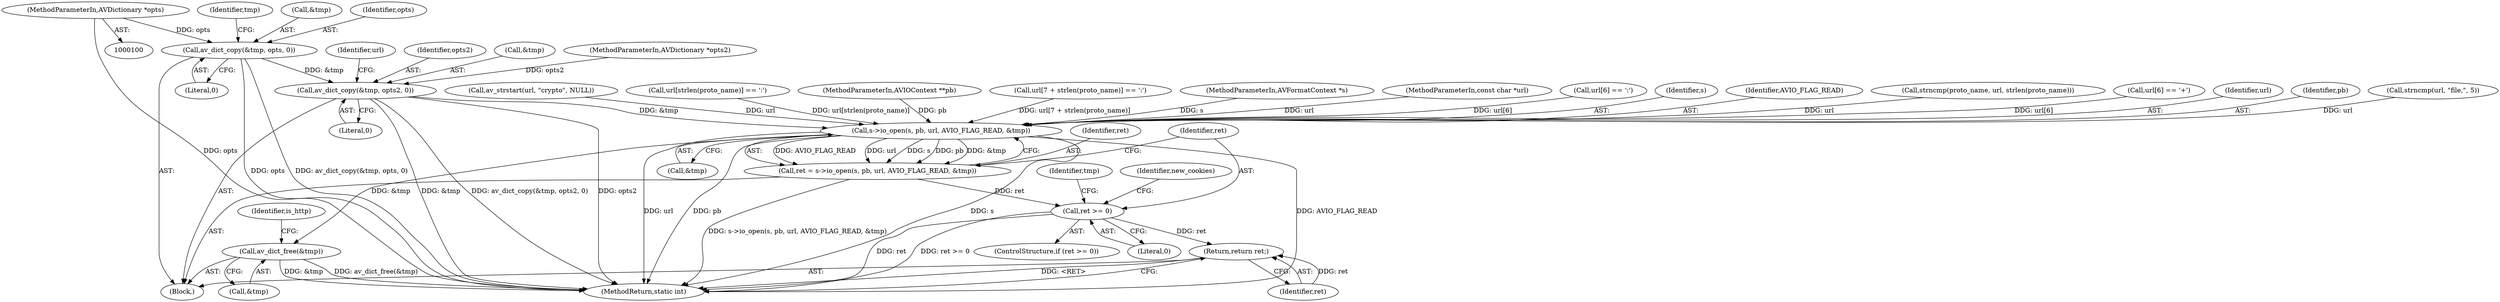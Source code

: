 digraph "0_FFmpeg_189ff4219644532bdfa7bab28dfedaee4d6d4021@API" {
"1000123" [label="(Call,av_dict_copy(&tmp, opts, 0))"];
"1000104" [label="(MethodParameterIn,AVDictionary *opts)"];
"1000128" [label="(Call,av_dict_copy(&tmp, opts2, 0))"];
"1000259" [label="(Call,s->io_open(s, pb, url, AVIO_FLAG_READ, &tmp))"];
"1000257" [label="(Call,ret = s->io_open(s, pb, url, AVIO_FLAG_READ, &tmp))"];
"1000267" [label="(Call,ret >= 0)"];
"1000323" [label="(Return,return ret;)"];
"1000311" [label="(Call,av_dict_free(&tmp))"];
"1000128" [label="(Call,av_dict_copy(&tmp, opts2, 0))"];
"1000103" [label="(MethodParameterIn,const char *url)"];
"1000146" [label="(Call,url[6] == ':')"];
"1000323" [label="(Return,return ret;)"];
"1000267" [label="(Call,ret >= 0)"];
"1000260" [label="(Identifier,s)"];
"1000126" [label="(Identifier,opts)"];
"1000127" [label="(Literal,0)"];
"1000263" [label="(Identifier,AVIO_FLAG_READ)"];
"1000104" [label="(MethodParameterIn,AVDictionary *opts)"];
"1000324" [label="(Identifier,ret)"];
"1000135" [label="(Identifier,url)"];
"1000325" [label="(MethodReturn,static int)"];
"1000268" [label="(Identifier,ret)"];
"1000123" [label="(Call,av_dict_copy(&tmp, opts, 0))"];
"1000264" [label="(Call,&tmp)"];
"1000209" [label="(Call,strncmp(proto_name, url, strlen(proto_name)))"];
"1000141" [label="(Call,url[6] == '+')"];
"1000315" [label="(Identifier,is_http)"];
"1000269" [label="(Literal,0)"];
"1000262" [label="(Identifier,url)"];
"1000312" [label="(Call,&tmp)"];
"1000131" [label="(Identifier,opts2)"];
"1000259" [label="(Call,s->io_open(s, pb, url, AVIO_FLAG_READ, &tmp))"];
"1000257" [label="(Call,ret = s->io_open(s, pb, url, AVIO_FLAG_READ, &tmp))"];
"1000261" [label="(Identifier,pb)"];
"1000251" [label="(Call,strncmp(url, \"file,\", 5))"];
"1000258" [label="(Identifier,ret)"];
"1000311" [label="(Call,av_dict_free(&tmp))"];
"1000129" [label="(Call,&tmp)"];
"1000223" [label="(Call,av_strstart(url, \"crypto\", NULL))"];
"1000313" [label="(Identifier,tmp)"];
"1000130" [label="(Identifier,tmp)"];
"1000105" [label="(MethodParameterIn,AVDictionary *opts2)"];
"1000273" [label="(Identifier,new_cookies)"];
"1000214" [label="(Call,url[strlen(proto_name)] == ':')"];
"1000266" [label="(ControlStructure,if (ret >= 0))"];
"1000102" [label="(MethodParameterIn,AVIOContext **pb)"];
"1000107" [label="(Block,)"];
"1000132" [label="(Literal,0)"];
"1000236" [label="(Call,url[7 + strlen(proto_name)] == ':')"];
"1000124" [label="(Call,&tmp)"];
"1000101" [label="(MethodParameterIn,AVFormatContext *s)"];
"1000123" -> "1000107"  [label="AST: "];
"1000123" -> "1000127"  [label="CFG: "];
"1000124" -> "1000123"  [label="AST: "];
"1000126" -> "1000123"  [label="AST: "];
"1000127" -> "1000123"  [label="AST: "];
"1000130" -> "1000123"  [label="CFG: "];
"1000123" -> "1000325"  [label="DDG: opts"];
"1000123" -> "1000325"  [label="DDG: av_dict_copy(&tmp, opts, 0)"];
"1000104" -> "1000123"  [label="DDG: opts"];
"1000123" -> "1000128"  [label="DDG: &tmp"];
"1000104" -> "1000100"  [label="AST: "];
"1000104" -> "1000325"  [label="DDG: opts"];
"1000128" -> "1000107"  [label="AST: "];
"1000128" -> "1000132"  [label="CFG: "];
"1000129" -> "1000128"  [label="AST: "];
"1000131" -> "1000128"  [label="AST: "];
"1000132" -> "1000128"  [label="AST: "];
"1000135" -> "1000128"  [label="CFG: "];
"1000128" -> "1000325"  [label="DDG: &tmp"];
"1000128" -> "1000325"  [label="DDG: av_dict_copy(&tmp, opts2, 0)"];
"1000128" -> "1000325"  [label="DDG: opts2"];
"1000105" -> "1000128"  [label="DDG: opts2"];
"1000128" -> "1000259"  [label="DDG: &tmp"];
"1000259" -> "1000257"  [label="AST: "];
"1000259" -> "1000264"  [label="CFG: "];
"1000260" -> "1000259"  [label="AST: "];
"1000261" -> "1000259"  [label="AST: "];
"1000262" -> "1000259"  [label="AST: "];
"1000263" -> "1000259"  [label="AST: "];
"1000264" -> "1000259"  [label="AST: "];
"1000257" -> "1000259"  [label="CFG: "];
"1000259" -> "1000325"  [label="DDG: s"];
"1000259" -> "1000325"  [label="DDG: AVIO_FLAG_READ"];
"1000259" -> "1000325"  [label="DDG: url"];
"1000259" -> "1000325"  [label="DDG: pb"];
"1000259" -> "1000257"  [label="DDG: AVIO_FLAG_READ"];
"1000259" -> "1000257"  [label="DDG: url"];
"1000259" -> "1000257"  [label="DDG: s"];
"1000259" -> "1000257"  [label="DDG: pb"];
"1000259" -> "1000257"  [label="DDG: &tmp"];
"1000101" -> "1000259"  [label="DDG: s"];
"1000102" -> "1000259"  [label="DDG: pb"];
"1000141" -> "1000259"  [label="DDG: url[6]"];
"1000236" -> "1000259"  [label="DDG: url[7 + strlen(proto_name)]"];
"1000209" -> "1000259"  [label="DDG: url"];
"1000214" -> "1000259"  [label="DDG: url[strlen(proto_name)]"];
"1000146" -> "1000259"  [label="DDG: url[6]"];
"1000223" -> "1000259"  [label="DDG: url"];
"1000251" -> "1000259"  [label="DDG: url"];
"1000103" -> "1000259"  [label="DDG: url"];
"1000259" -> "1000311"  [label="DDG: &tmp"];
"1000257" -> "1000107"  [label="AST: "];
"1000258" -> "1000257"  [label="AST: "];
"1000268" -> "1000257"  [label="CFG: "];
"1000257" -> "1000325"  [label="DDG: s->io_open(s, pb, url, AVIO_FLAG_READ, &tmp)"];
"1000257" -> "1000267"  [label="DDG: ret"];
"1000267" -> "1000266"  [label="AST: "];
"1000267" -> "1000269"  [label="CFG: "];
"1000268" -> "1000267"  [label="AST: "];
"1000269" -> "1000267"  [label="AST: "];
"1000273" -> "1000267"  [label="CFG: "];
"1000313" -> "1000267"  [label="CFG: "];
"1000267" -> "1000325"  [label="DDG: ret"];
"1000267" -> "1000325"  [label="DDG: ret >= 0"];
"1000267" -> "1000323"  [label="DDG: ret"];
"1000323" -> "1000107"  [label="AST: "];
"1000323" -> "1000324"  [label="CFG: "];
"1000324" -> "1000323"  [label="AST: "];
"1000325" -> "1000323"  [label="CFG: "];
"1000323" -> "1000325"  [label="DDG: <RET>"];
"1000324" -> "1000323"  [label="DDG: ret"];
"1000311" -> "1000107"  [label="AST: "];
"1000311" -> "1000312"  [label="CFG: "];
"1000312" -> "1000311"  [label="AST: "];
"1000315" -> "1000311"  [label="CFG: "];
"1000311" -> "1000325"  [label="DDG: &tmp"];
"1000311" -> "1000325"  [label="DDG: av_dict_free(&tmp)"];
}

